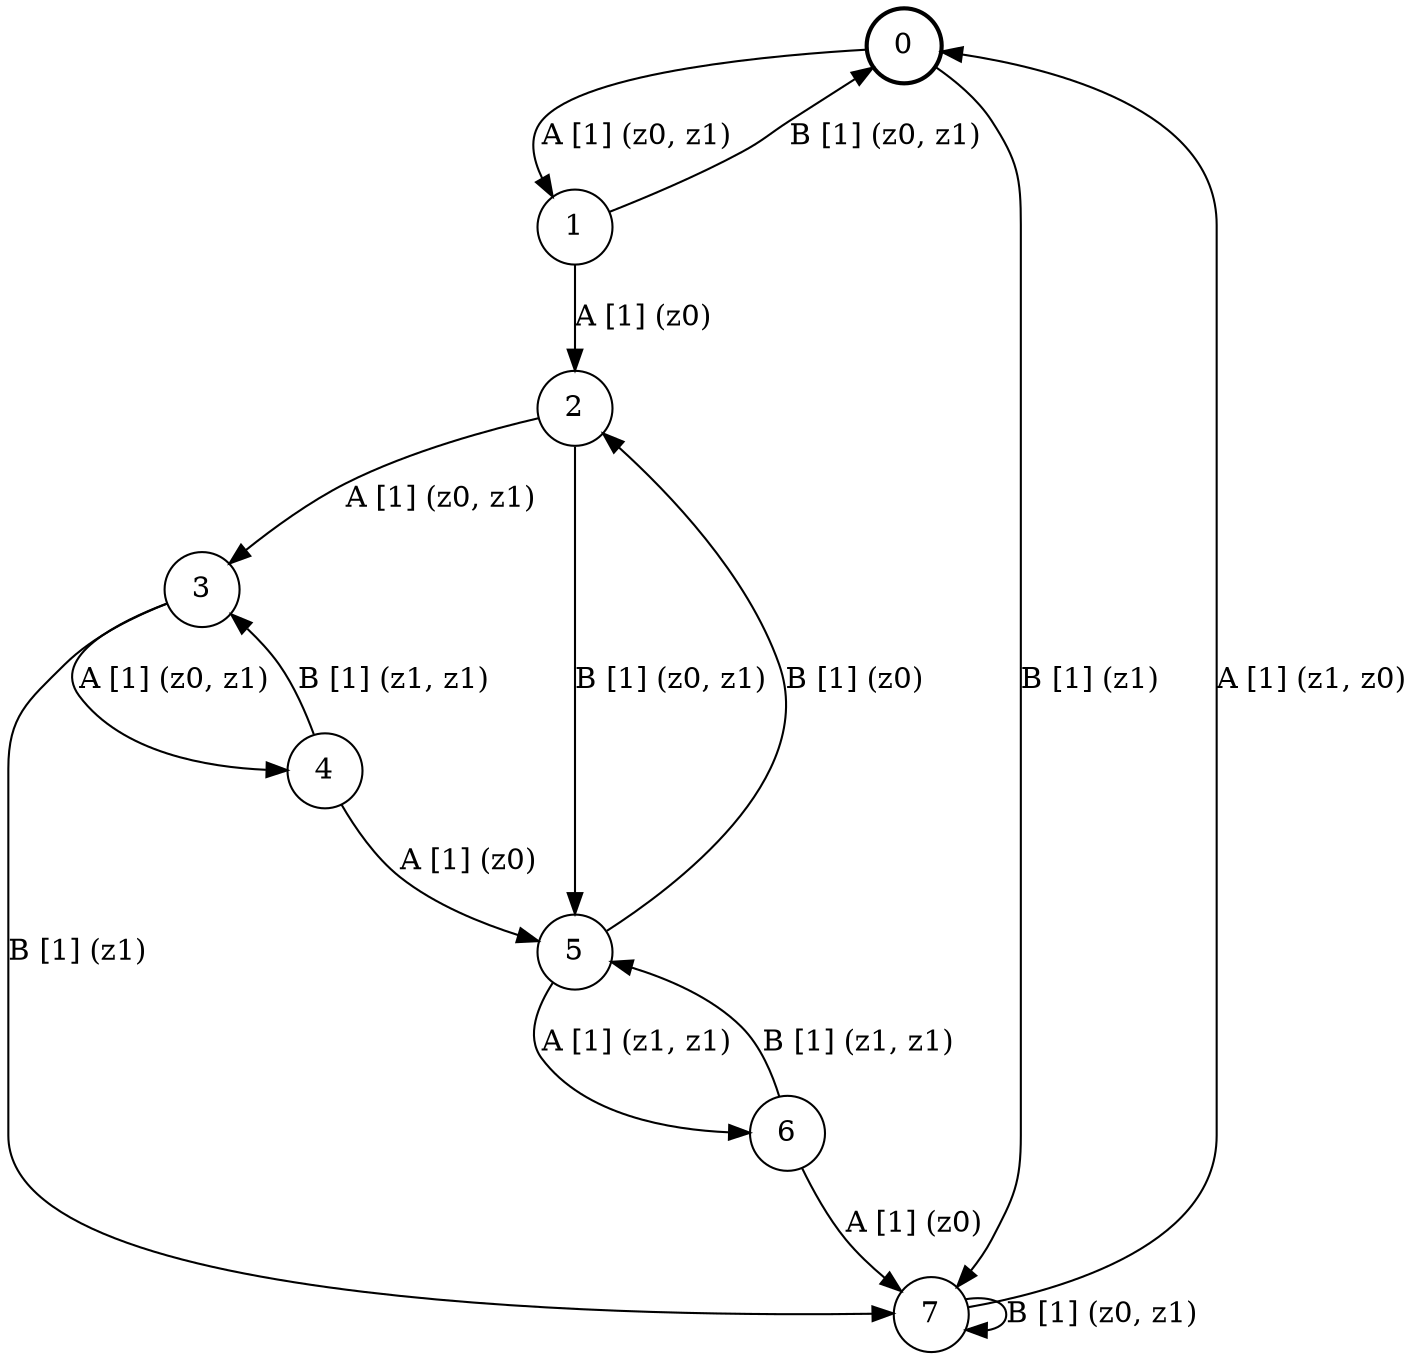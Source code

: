 # generated file, don't try to modify
# command: dot -Tpng <filename> > tree.png
digraph Automaton {
    node [shape = circle];
    0 [style = "bold"];
    0 -> 1 [label = "A [1] (z0, z1) "];
    0 -> 7 [label = "B [1] (z1) "];
    1 -> 2 [label = "A [1] (z0) "];
    1 -> 0 [label = "B [1] (z0, z1) "];
    2 -> 3 [label = "A [1] (z0, z1) "];
    2 -> 5 [label = "B [1] (z0, z1) "];
    3 -> 4 [label = "A [1] (z0, z1) "];
    3 -> 7 [label = "B [1] (z1) "];
    4 -> 5 [label = "A [1] (z0) "];
    4 -> 3 [label = "B [1] (z1, z1) "];
    5 -> 6 [label = "A [1] (z1, z1) "];
    5 -> 2 [label = "B [1] (z0) "];
    6 -> 7 [label = "A [1] (z0) "];
    6 -> 5 [label = "B [1] (z1, z1) "];
    7 -> 0 [label = "A [1] (z1, z0) "];
    7 -> 7 [label = "B [1] (z0, z1) "];
}
